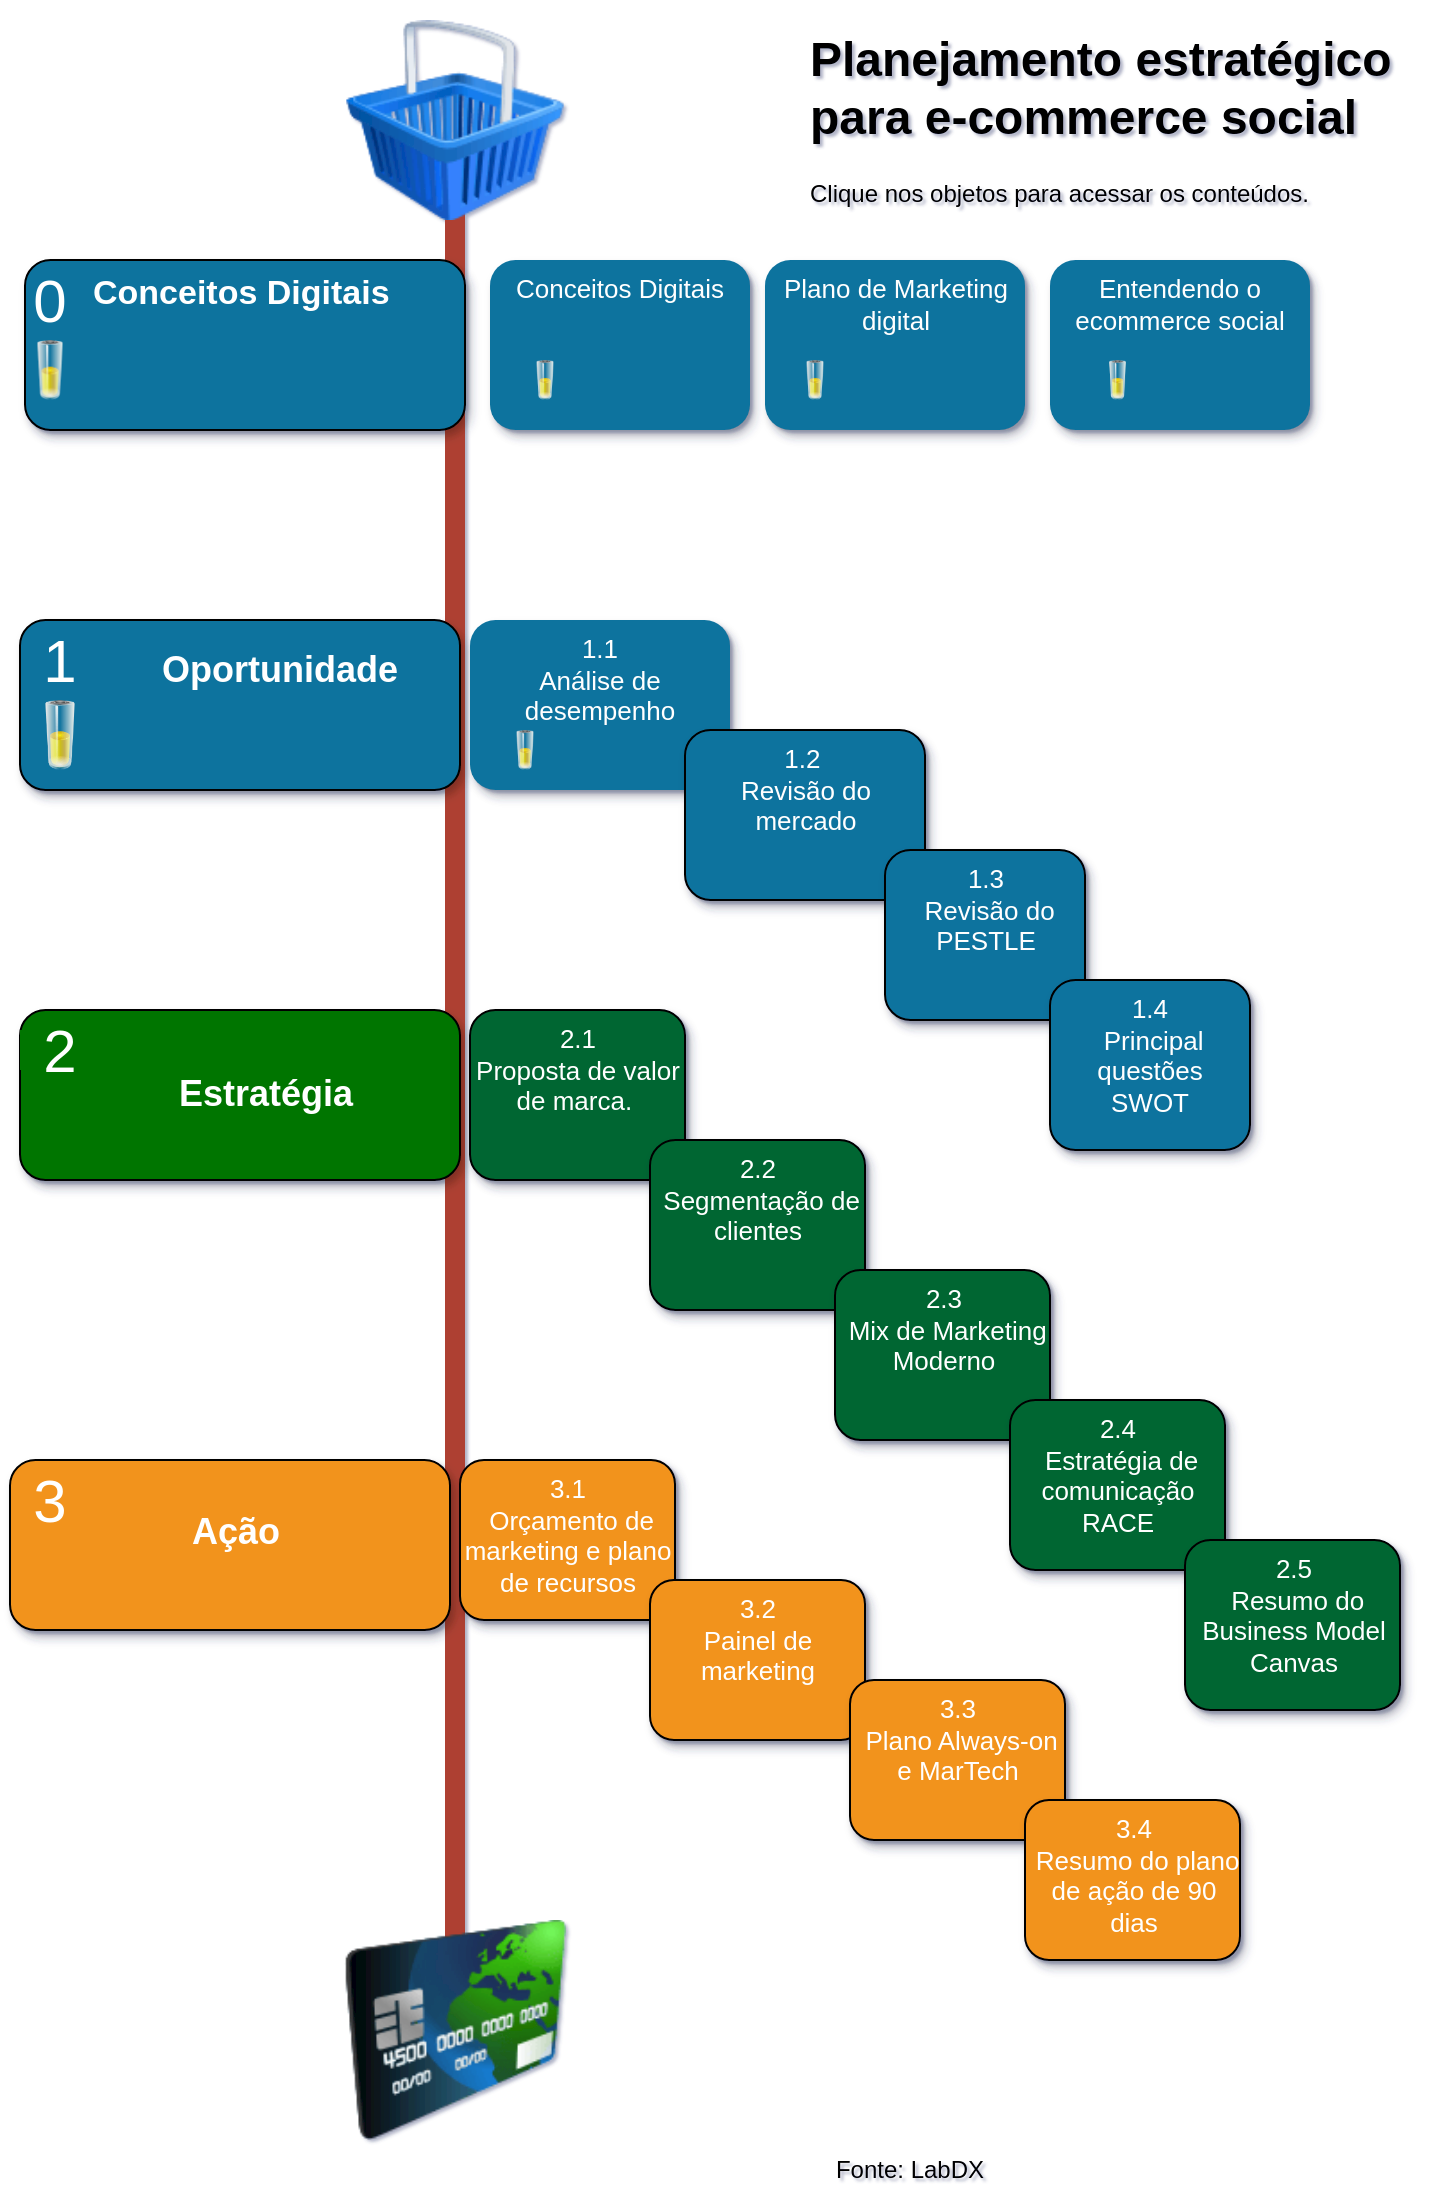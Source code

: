 <mxfile version="22.1.19" type="github">
  <diagram name="Page-1" id="fbcf5db9-b524-4cd4-e4f3-379dc89c3999">
    <mxGraphModel dx="1259" dy="686" grid="1" gridSize="10" guides="1" tooltips="1" connect="1" arrows="1" fold="1" page="1" pageScale="1" pageWidth="827" pageHeight="1169" background="none" math="0" shadow="1">
      <root>
        <mxCell id="0" />
        <mxCell id="1" parent="0" />
        <mxCell id="2a0f93b5c73ef8e7-1" value="" style="line;strokeWidth=10;direction=south;html=1;fillColor=none;fontSize=13;fontColor=#000000;align=center;strokeColor=#AE4132;movable=1;resizable=1;rotatable=1;deletable=1;editable=1;locked=0;connectable=1;" parent="1" vertex="1">
          <mxGeometry x="247.5" y="90" width="10" height="880" as="geometry" />
        </mxCell>
        <mxCell id="2a0f93b5c73ef8e7-2" value="" style="rounded=1;whiteSpace=wrap;html=1;strokeColor=default;strokeWidth=1;fillColor=#10739E;fontSize=13;fontColor=#FFFFFF;align=center;gradientColor=none;gradientDirection=east;verticalAlign=top;shadow=1;movable=1;resizable=1;rotatable=1;deletable=1;editable=1;locked=0;connectable=1;" parent="1" vertex="1">
          <mxGeometry x="35" y="310" width="220" height="85" as="geometry" />
        </mxCell>
        <mxCell id="2a0f93b5c73ef8e7-3" value="1" style="text;html=1;strokeColor=none;fillColor=none;align=center;verticalAlign=middle;whiteSpace=wrap;fontSize=30;fontColor=#FFFFFF;movable=1;resizable=1;rotatable=1;deletable=1;editable=1;locked=0;connectable=1;" parent="1" vertex="1">
          <mxGeometry x="35" y="320" width="40" height="20" as="geometry" />
        </mxCell>
        <mxCell id="2a0f93b5c73ef8e7-4" value="" style="rounded=1;whiteSpace=wrap;html=1;strokeColor=default;strokeWidth=1;fillColor=#007500;fontSize=13;fontColor=#FFFFFF;align=center;gradientColor=none;gradientDirection=east;verticalAlign=top;shadow=1;movable=1;resizable=1;rotatable=1;deletable=1;editable=1;locked=0;connectable=1;" parent="1" vertex="1">
          <mxGeometry x="35" y="505" width="220" height="85" as="geometry" />
        </mxCell>
        <mxCell id="2a0f93b5c73ef8e7-5" value="2" style="text;html=1;strokeColor=none;fillColor=#007500;align=center;verticalAlign=middle;whiteSpace=wrap;fontSize=30;fontColor=#FFFFFF;movable=1;resizable=1;rotatable=1;deletable=1;editable=1;locked=0;connectable=1;" parent="1" vertex="1">
          <mxGeometry x="35" y="515" width="40" height="20" as="geometry" />
        </mxCell>
        <mxCell id="2a0f93b5c73ef8e7-6" value="" style="rounded=1;whiteSpace=wrap;html=1;strokeColor=default;strokeWidth=1;fillColor=#F2931E;fontSize=13;fontColor=#FFFFFF;align=center;gradientColor=none;gradientDirection=east;verticalAlign=top;shadow=1;movable=1;resizable=1;rotatable=1;deletable=1;editable=1;locked=0;connectable=1;" parent="1" vertex="1">
          <mxGeometry x="30" y="730" width="220" height="85" as="geometry" />
        </mxCell>
        <mxCell id="2a0f93b5c73ef8e7-7" value="3" style="text;html=1;strokeColor=none;fillColor=none;align=center;verticalAlign=middle;whiteSpace=wrap;fontSize=30;fontColor=#FFFFFF;movable=1;resizable=1;rotatable=1;deletable=1;editable=1;locked=0;connectable=1;" parent="1" vertex="1">
          <mxGeometry x="30" y="740" width="40" height="20" as="geometry" />
        </mxCell>
        <UserObject label="&lt;h1&gt;Oportunidade&lt;/h1&gt;" link="https://labdx.org/entendo-o-e-commerce-social" linkTarget="_blank" id="2a0f93b5c73ef8e7-18">
          <mxCell style="text;html=1;spacing=5;spacingTop=-20;whiteSpace=wrap;overflow=hidden;strokeColor=none;strokeWidth=4;fillColor=none;gradientColor=#007FFF;fontSize=9;fontColor=#FFFFFF;align=center;movable=1;resizable=1;rotatable=1;deletable=1;editable=1;locked=0;connectable=1;" parent="1" vertex="1">
            <mxGeometry x="80" y="322.5" width="170" height="67.5" as="geometry" />
          </mxCell>
        </UserObject>
        <mxCell id="2a0f93b5c73ef8e7-19" value="&lt;h1&gt;Estratégia&lt;/h1&gt;" style="text;html=1;spacing=5;spacingTop=-20;whiteSpace=wrap;overflow=hidden;strokeColor=none;strokeWidth=4;fillColor=none;gradientColor=none;fontSize=9;fontColor=#FFFFFF;align=center;movable=1;resizable=1;rotatable=1;deletable=1;editable=1;locked=0;connectable=1;" parent="1" vertex="1">
          <mxGeometry x="77.5" y="535" width="160" height="50" as="geometry" />
        </mxCell>
        <mxCell id="2a0f93b5c73ef8e7-20" value="&lt;h1&gt;Ação&lt;/h1&gt;" style="text;html=1;spacing=5;spacingTop=-20;whiteSpace=wrap;overflow=hidden;strokeColor=none;strokeWidth=4;fillColor=none;gradientColor=#007FFF;fontSize=9;fontColor=#FFFFFF;align=center;movable=1;resizable=1;rotatable=1;deletable=1;editable=1;locked=0;connectable=1;" parent="1" vertex="1">
          <mxGeometry x="62.5" y="754" width="160" height="77" as="geometry" />
        </mxCell>
        <mxCell id="yTiDIMMULaR009IDPwPM-1" value="" style="image;html=1;image=img/lib/clip_art/finance/Credit_Card_128x128.png;movable=1;resizable=1;rotatable=1;deletable=1;editable=1;locked=0;connectable=1;" parent="1" vertex="1">
          <mxGeometry x="195" y="960" width="115" height="110" as="geometry" />
        </mxCell>
        <mxCell id="yTiDIMMULaR009IDPwPM-2" value="" style="image;html=1;image=img/lib/clip_art/finance/Shopping_Cart_128x128.png;movable=1;resizable=1;rotatable=1;deletable=1;editable=1;locked=0;connectable=1;" parent="1" vertex="1">
          <mxGeometry x="190" y="10" width="125" height="100" as="geometry" />
        </mxCell>
        <mxCell id="yTiDIMMULaR009IDPwPM-9" value="&lt;h1&gt;Planejamento estratégico para e-commerce social&lt;/h1&gt;&lt;p&gt;Clique nos objetos para acessar os conteúdos.&lt;/p&gt;" style="text;html=1;strokeColor=none;fillColor=none;spacing=5;spacingTop=-20;whiteSpace=wrap;overflow=hidden;rounded=0;" parent="1" vertex="1">
          <mxGeometry x="425" y="10" width="310" height="110" as="geometry" />
        </mxCell>
        <mxCell id="yTiDIMMULaR009IDPwPM-11" value="" style="image;html=1;image=img/lib/clip_art/general/Battery_50_128x128.png;movable=1;resizable=1;rotatable=1;deletable=1;editable=1;locked=0;connectable=1;" parent="1" vertex="1">
          <mxGeometry x="35" y="350" width="40" height="35" as="geometry" />
        </mxCell>
        <mxCell id="yTiDIMMULaR009IDPwPM-23" value="1.1&lt;br&gt;Análise de desempenho" style="rounded=1;whiteSpace=wrap;html=1;strokeColor=none;strokeWidth=1;fillColor=#10739E;fontSize=13;fontColor=#FFFFFF;align=center;gradientColor=none;gradientDirection=east;verticalAlign=top;shadow=1;movable=1;resizable=1;rotatable=1;deletable=1;editable=1;locked=0;connectable=1;" parent="1" vertex="1">
          <mxGeometry x="260" y="310" width="130" height="85" as="geometry" />
        </mxCell>
        <mxCell id="yTiDIMMULaR009IDPwPM-27" value="&lt;div&gt;1.2&amp;nbsp;&lt;/div&gt;&lt;div&gt;Revisão do mercado&lt;/div&gt;&lt;div&gt;&lt;br&gt;&lt;/div&gt;" style="rounded=1;whiteSpace=wrap;html=1;strokeColor=default;strokeWidth=1;fillColor=#10739E;fontSize=13;fontColor=#FFFFFF;align=center;gradientColor=none;gradientDirection=east;verticalAlign=top;shadow=1;movable=1;resizable=1;rotatable=1;deletable=1;editable=1;locked=0;connectable=1;" parent="1" vertex="1">
          <mxGeometry x="367.5" y="365" width="120" height="85" as="geometry" />
        </mxCell>
        <mxCell id="yTiDIMMULaR009IDPwPM-29" value="1.3&lt;br&gt;&amp;nbsp;Revisão do PESTLE" style="rounded=1;whiteSpace=wrap;html=1;strokeColor=default;strokeWidth=1;fillColor=#10739E;fontSize=13;fontColor=#FFFFFF;align=center;gradientColor=none;gradientDirection=east;verticalAlign=top;shadow=1;movable=1;resizable=1;rotatable=1;deletable=1;editable=1;locked=0;connectable=1;" parent="1" vertex="1">
          <mxGeometry x="467.5" y="425" width="100" height="85" as="geometry" />
        </mxCell>
        <mxCell id="yTiDIMMULaR009IDPwPM-30" value="" style="image;html=1;image=img/lib/clip_art/general/Battery_50_128x128.png;movable=1;resizable=1;rotatable=1;deletable=1;editable=1;locked=0;connectable=1;strokeColor=default;" parent="1" vertex="1">
          <mxGeometry x="417.5" y="180" width="20" height="20" as="geometry" />
        </mxCell>
        <mxCell id="yTiDIMMULaR009IDPwPM-37" value="2.1&lt;br&gt;Proposta de valor de marca.&amp;nbsp;" style="rounded=1;whiteSpace=wrap;html=1;strokeColor=default;strokeWidth=1;fillColor=#006633;fontSize=13;fontColor=#FFFFFF;align=center;gradientColor=none;gradientDirection=east;verticalAlign=top;shadow=1;movable=1;resizable=1;rotatable=1;deletable=1;editable=1;locked=0;connectable=1;" parent="1" vertex="1">
          <mxGeometry x="260" y="505" width="107.5" height="85" as="geometry" />
        </mxCell>
        <mxCell id="yTiDIMMULaR009IDPwPM-43" value="1.4&lt;br&gt;&amp;nbsp;Principal questões &lt;br&gt;SWOT" style="rounded=1;whiteSpace=wrap;html=1;strokeColor=default;strokeWidth=1;fillColor=#10739E;fontSize=13;fontColor=#FFFFFF;align=center;gradientColor=none;gradientDirection=east;verticalAlign=top;shadow=1;movable=1;resizable=1;rotatable=1;deletable=1;editable=1;locked=0;connectable=1;" parent="1" vertex="1">
          <mxGeometry x="550" y="490" width="100" height="85" as="geometry" />
        </mxCell>
        <mxCell id="yTiDIMMULaR009IDPwPM-46" value="" style="image;html=1;image=img/lib/clip_art/general/Battery_50_128x128.png;movable=1;resizable=1;rotatable=1;deletable=1;editable=1;locked=0;connectable=1;strokeColor=default;" parent="1" vertex="1">
          <mxGeometry x="277.5" y="365" width="20" height="20" as="geometry" />
        </mxCell>
        <mxCell id="yTiDIMMULaR009IDPwPM-50" value="2.2&lt;br&gt;&amp;nbsp;Segmentação de clientes" style="rounded=1;whiteSpace=wrap;html=1;strokeColor=default;strokeWidth=1;fillColor=#006633;fontSize=13;fontColor=#FFFFFF;align=center;gradientColor=none;gradientDirection=east;verticalAlign=top;shadow=1;movable=1;resizable=1;rotatable=1;deletable=1;editable=1;locked=0;connectable=1;glass=0;" parent="1" vertex="1">
          <mxGeometry x="350" y="570" width="107.5" height="85" as="geometry" />
        </mxCell>
        <mxCell id="yTiDIMMULaR009IDPwPM-51" value="2.3&lt;br&gt;&amp;nbsp;Mix de Marketing Moderno" style="rounded=1;whiteSpace=wrap;html=1;strokeColor=default;strokeWidth=1;fillColor=#006633;fontSize=13;fontColor=#FFFFFF;align=center;gradientColor=none;gradientDirection=east;verticalAlign=top;shadow=1;movable=1;resizable=1;rotatable=1;deletable=1;editable=1;locked=0;connectable=1;" parent="1" vertex="1">
          <mxGeometry x="442.5" y="635" width="107.5" height="85" as="geometry" />
        </mxCell>
        <mxCell id="yTiDIMMULaR009IDPwPM-52" value="2.4&lt;br&gt;&amp;nbsp;Estratégia de comunicação RACE" style="rounded=1;whiteSpace=wrap;html=1;strokeColor=default;strokeWidth=1;fillColor=#006633;fontSize=13;fontColor=#FFFFFF;align=center;gradientColor=none;gradientDirection=east;verticalAlign=top;shadow=1;movable=1;resizable=1;rotatable=1;deletable=1;editable=1;locked=0;connectable=1;" parent="1" vertex="1">
          <mxGeometry x="530" y="700" width="107.5" height="85" as="geometry" />
        </mxCell>
        <mxCell id="yTiDIMMULaR009IDPwPM-53" value="2.5&lt;br&gt;&amp;nbsp;Resumo do Business Model Canvas" style="rounded=1;whiteSpace=wrap;html=1;strokeColor=default;strokeWidth=1;fillColor=#006633;fontSize=13;fontColor=#FFFFFF;align=center;gradientColor=none;gradientDirection=east;verticalAlign=top;shadow=1;movable=1;resizable=1;rotatable=1;deletable=1;editable=1;locked=0;connectable=1;" parent="1" vertex="1">
          <mxGeometry x="617.5" y="770" width="107.5" height="85" as="geometry" />
        </mxCell>
        <mxCell id="yTiDIMMULaR009IDPwPM-54" value="3.1&lt;br&gt;&amp;nbsp;Orçamento de marketing e plano de recursos" style="rounded=1;whiteSpace=wrap;html=1;strokeColor=default;strokeWidth=1;fillColor=#F2931E;fontSize=13;fontColor=#FFFFFF;align=center;gradientColor=none;gradientDirection=east;verticalAlign=top;shadow=1;movable=1;resizable=1;rotatable=1;deletable=1;editable=1;locked=0;connectable=1;" parent="1" vertex="1">
          <mxGeometry x="255" y="730" width="107.5" height="80" as="geometry" />
        </mxCell>
        <mxCell id="yTiDIMMULaR009IDPwPM-55" value="3.2&lt;br&gt;Painel de marketing" style="rounded=1;whiteSpace=wrap;html=1;strokeColor=default;strokeWidth=1;fillColor=#F2931E;fontSize=13;fontColor=#FFFFFF;align=center;gradientColor=none;gradientDirection=east;verticalAlign=top;shadow=1;movable=1;resizable=1;rotatable=1;deletable=1;editable=1;locked=0;connectable=1;" parent="1" vertex="1">
          <mxGeometry x="350" y="790" width="107.5" height="80" as="geometry" />
        </mxCell>
        <mxCell id="yTiDIMMULaR009IDPwPM-56" value="3.3&lt;br&gt;&amp;nbsp;Plano Always-on e MarTech" style="rounded=1;whiteSpace=wrap;html=1;strokeColor=default;strokeWidth=1;fillColor=#F2931E;fontSize=13;fontColor=#FFFFFF;align=center;gradientColor=none;gradientDirection=east;verticalAlign=top;shadow=1;movable=1;resizable=1;rotatable=1;deletable=1;editable=1;locked=0;connectable=1;" parent="1" vertex="1">
          <mxGeometry x="450" y="840" width="107.5" height="80" as="geometry" />
        </mxCell>
        <mxCell id="yTiDIMMULaR009IDPwPM-57" value="3.4&lt;br&gt;&amp;nbsp;Resumo do plano de ação de 90 dias" style="rounded=1;whiteSpace=wrap;html=1;strokeColor=default;strokeWidth=1;fillColor=#F2931E;fontSize=13;fontColor=#FFFFFF;align=center;gradientColor=none;gradientDirection=east;verticalAlign=top;shadow=1;movable=1;resizable=1;rotatable=1;deletable=1;editable=1;locked=0;connectable=1;" parent="1" vertex="1">
          <mxGeometry x="537.5" y="900" width="107.5" height="80" as="geometry" />
        </mxCell>
        <UserObject label="Conceitos Digitais&amp;nbsp;" link="https://labdx.org/blog-marketing" linkTarget="_blank" id="yTiDIMMULaR009IDPwPM-60">
          <mxCell style="rounded=1;whiteSpace=wrap;html=1;strokeColor=default;strokeWidth=1;fillColor=#10739E;fontSize=17;fontColor=#FFFFFF;align=center;gradientColor=none;gradientDirection=east;verticalAlign=top;shadow=1;movable=1;resizable=1;rotatable=1;deletable=1;editable=1;locked=0;connectable=1;fontStyle=1" parent="1" vertex="1">
            <mxGeometry x="37.5" y="130" width="220" height="85" as="geometry" />
          </mxCell>
        </UserObject>
        <mxCell id="yTiDIMMULaR009IDPwPM-61" value="0" style="text;html=1;strokeColor=none;fillColor=none;align=center;verticalAlign=middle;whiteSpace=wrap;fontSize=30;fontColor=#FFFFFF;movable=1;resizable=1;rotatable=1;deletable=1;editable=1;locked=0;connectable=1;" parent="1" vertex="1">
          <mxGeometry x="30" y="140" width="40" height="20" as="geometry" />
        </mxCell>
        <UserObject label="Plano de Marketing digital" link="https://labdx.org/plano-de-marketing-digital" linkTarget="_blank" id="yTiDIMMULaR009IDPwPM-63">
          <mxCell style="rounded=1;whiteSpace=wrap;html=1;strokeColor=none;strokeWidth=1;fillColor=#10739E;fontSize=13;fontColor=#FFFFFF;align=center;gradientColor=none;gradientDirection=east;verticalAlign=top;shadow=1;movable=1;resizable=1;rotatable=1;deletable=1;editable=1;locked=0;connectable=1;" parent="1" vertex="1">
            <mxGeometry x="407.5" y="130" width="130" height="85" as="geometry" />
          </mxCell>
        </UserObject>
        <UserObject label="Conceitos Digitais" link="https://labdx.org/conceitos-digitais" linkTarget="_blank" id="yTiDIMMULaR009IDPwPM-62">
          <mxCell style="rounded=1;whiteSpace=wrap;html=1;strokeColor=none;strokeWidth=1;fillColor=#10739E;fontSize=13;fontColor=#FFFFFF;align=center;gradientColor=none;gradientDirection=east;verticalAlign=top;shadow=1;movable=1;resizable=1;rotatable=1;deletable=1;editable=1;locked=0;connectable=1;" parent="1" vertex="1">
            <mxGeometry x="270" y="130" width="130" height="85" as="geometry" />
          </mxCell>
        </UserObject>
        <UserObject label="Entendendo o ecommerce social" link="https://labdx.org/entendo-o-e-commerce-social" linkTarget="_blank" id="yTiDIMMULaR009IDPwPM-64">
          <mxCell style="rounded=1;whiteSpace=wrap;html=1;strokeColor=none;strokeWidth=1;fillColor=#10739E;fontSize=13;fontColor=#FFFFFF;align=center;gradientColor=none;gradientDirection=east;verticalAlign=top;shadow=1;movable=1;resizable=1;rotatable=1;deletable=1;editable=1;locked=0;connectable=1;" parent="1" vertex="1">
            <mxGeometry x="550" y="130" width="130" height="85" as="geometry" />
          </mxCell>
        </UserObject>
        <mxCell id="yTiDIMMULaR009IDPwPM-67" value="Fonte: LabDX" style="text;html=1;strokeColor=none;fillColor=none;align=center;verticalAlign=middle;whiteSpace=wrap;rounded=0;" parent="1" vertex="1">
          <mxGeometry x="430" y="1070" width="100" height="30" as="geometry" />
        </mxCell>
        <mxCell id="OC8rKe9Xt4yAWHY5kR_L-1" value="" style="image;html=1;image=img/lib/clip_art/general/Battery_50_128x128.png;movable=1;resizable=1;rotatable=1;deletable=1;editable=1;locked=0;connectable=1;strokeColor=default;" vertex="1" parent="1">
          <mxGeometry x="287.5" y="180" width="20" height="20" as="geometry" />
        </mxCell>
        <mxCell id="OC8rKe9Xt4yAWHY5kR_L-2" value="" style="image;html=1;image=img/lib/clip_art/general/Battery_50_128x128.png;movable=1;resizable=1;rotatable=1;deletable=1;editable=1;locked=0;connectable=1;strokeColor=default;" vertex="1" parent="1">
          <mxGeometry x="422.5" y="180" width="20" height="20" as="geometry" />
        </mxCell>
        <mxCell id="OC8rKe9Xt4yAWHY5kR_L-3" value="" style="image;html=1;image=img/lib/clip_art/general/Battery_50_128x128.png;movable=1;resizable=1;rotatable=1;deletable=1;editable=1;locked=0;connectable=1;strokeColor=default;" vertex="1" parent="1">
          <mxGeometry x="573.75" y="180" width="20" height="20" as="geometry" />
        </mxCell>
        <mxCell id="OC8rKe9Xt4yAWHY5kR_L-4" value="" style="image;html=1;image=img/lib/clip_art/general/Battery_50_128x128.png;movable=1;resizable=1;rotatable=1;deletable=1;editable=1;locked=0;connectable=1;strokeColor=default;" vertex="1" parent="1">
          <mxGeometry x="40" y="170" width="20" height="30" as="geometry" />
        </mxCell>
      </root>
    </mxGraphModel>
  </diagram>
</mxfile>
